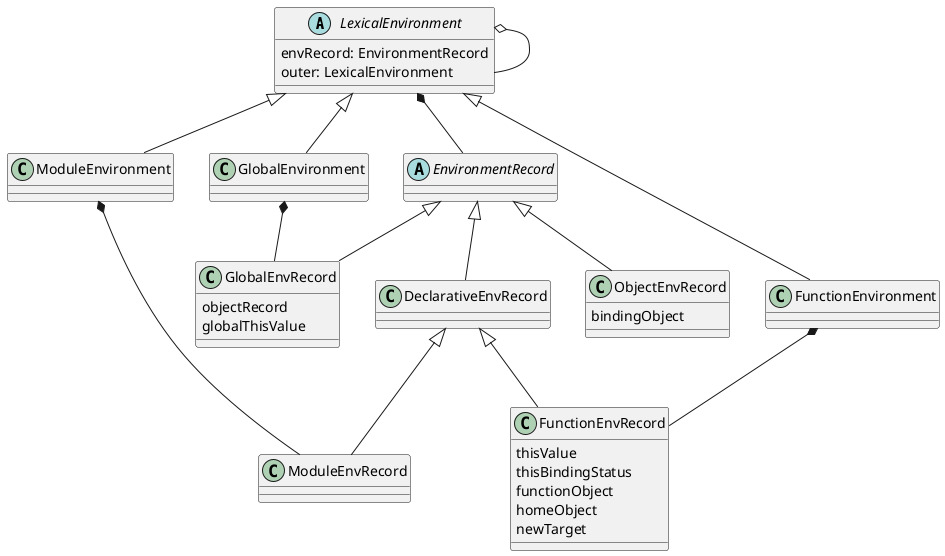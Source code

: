 @startuml

abstract class LexicalEnvironment {
	envRecord: EnvironmentRecord
	outer: LexicalEnvironment
}

class GlobalEnvironment {

}

class ModuleEnvironment {

}

class FunctionEnvironment {

}

abstract class EnvironmentRecord {

}

class DeclarativeEnvRecord {

}

class FunctionEnvRecord {
	thisValue
	thisBindingStatus
	functionObject
	homeObject
	newTarget
}

class ModuleEnvRecord {

}

class ObjectEnvRecord {
	bindingObject
}

class GlobalEnvRecord {
	objectRecord
	globalThisValue

}

LexicalEnvironment <|-- GlobalEnvironment
LexicalEnvironment <|-- ModuleEnvironment
LexicalEnvironment <|-- FunctionEnvironment
LexicalEnvironment o-- LexicalEnvironment
LexicalEnvironment *-- EnvironmentRecord
EnvironmentRecord <|-- DeclarativeEnvRecord
DeclarativeEnvRecord <|-- FunctionEnvRecord
DeclarativeEnvRecord <|-- ModuleEnvRecord
EnvironmentRecord <|-- ObjectEnvRecord
EnvironmentRecord <|-- GlobalEnvRecord

ModuleEnvironment *-- ModuleEnvRecord
GlobalEnvironment *-- GlobalEnvRecord
FunctionEnvironment *-- FunctionEnvRecord

@enduml